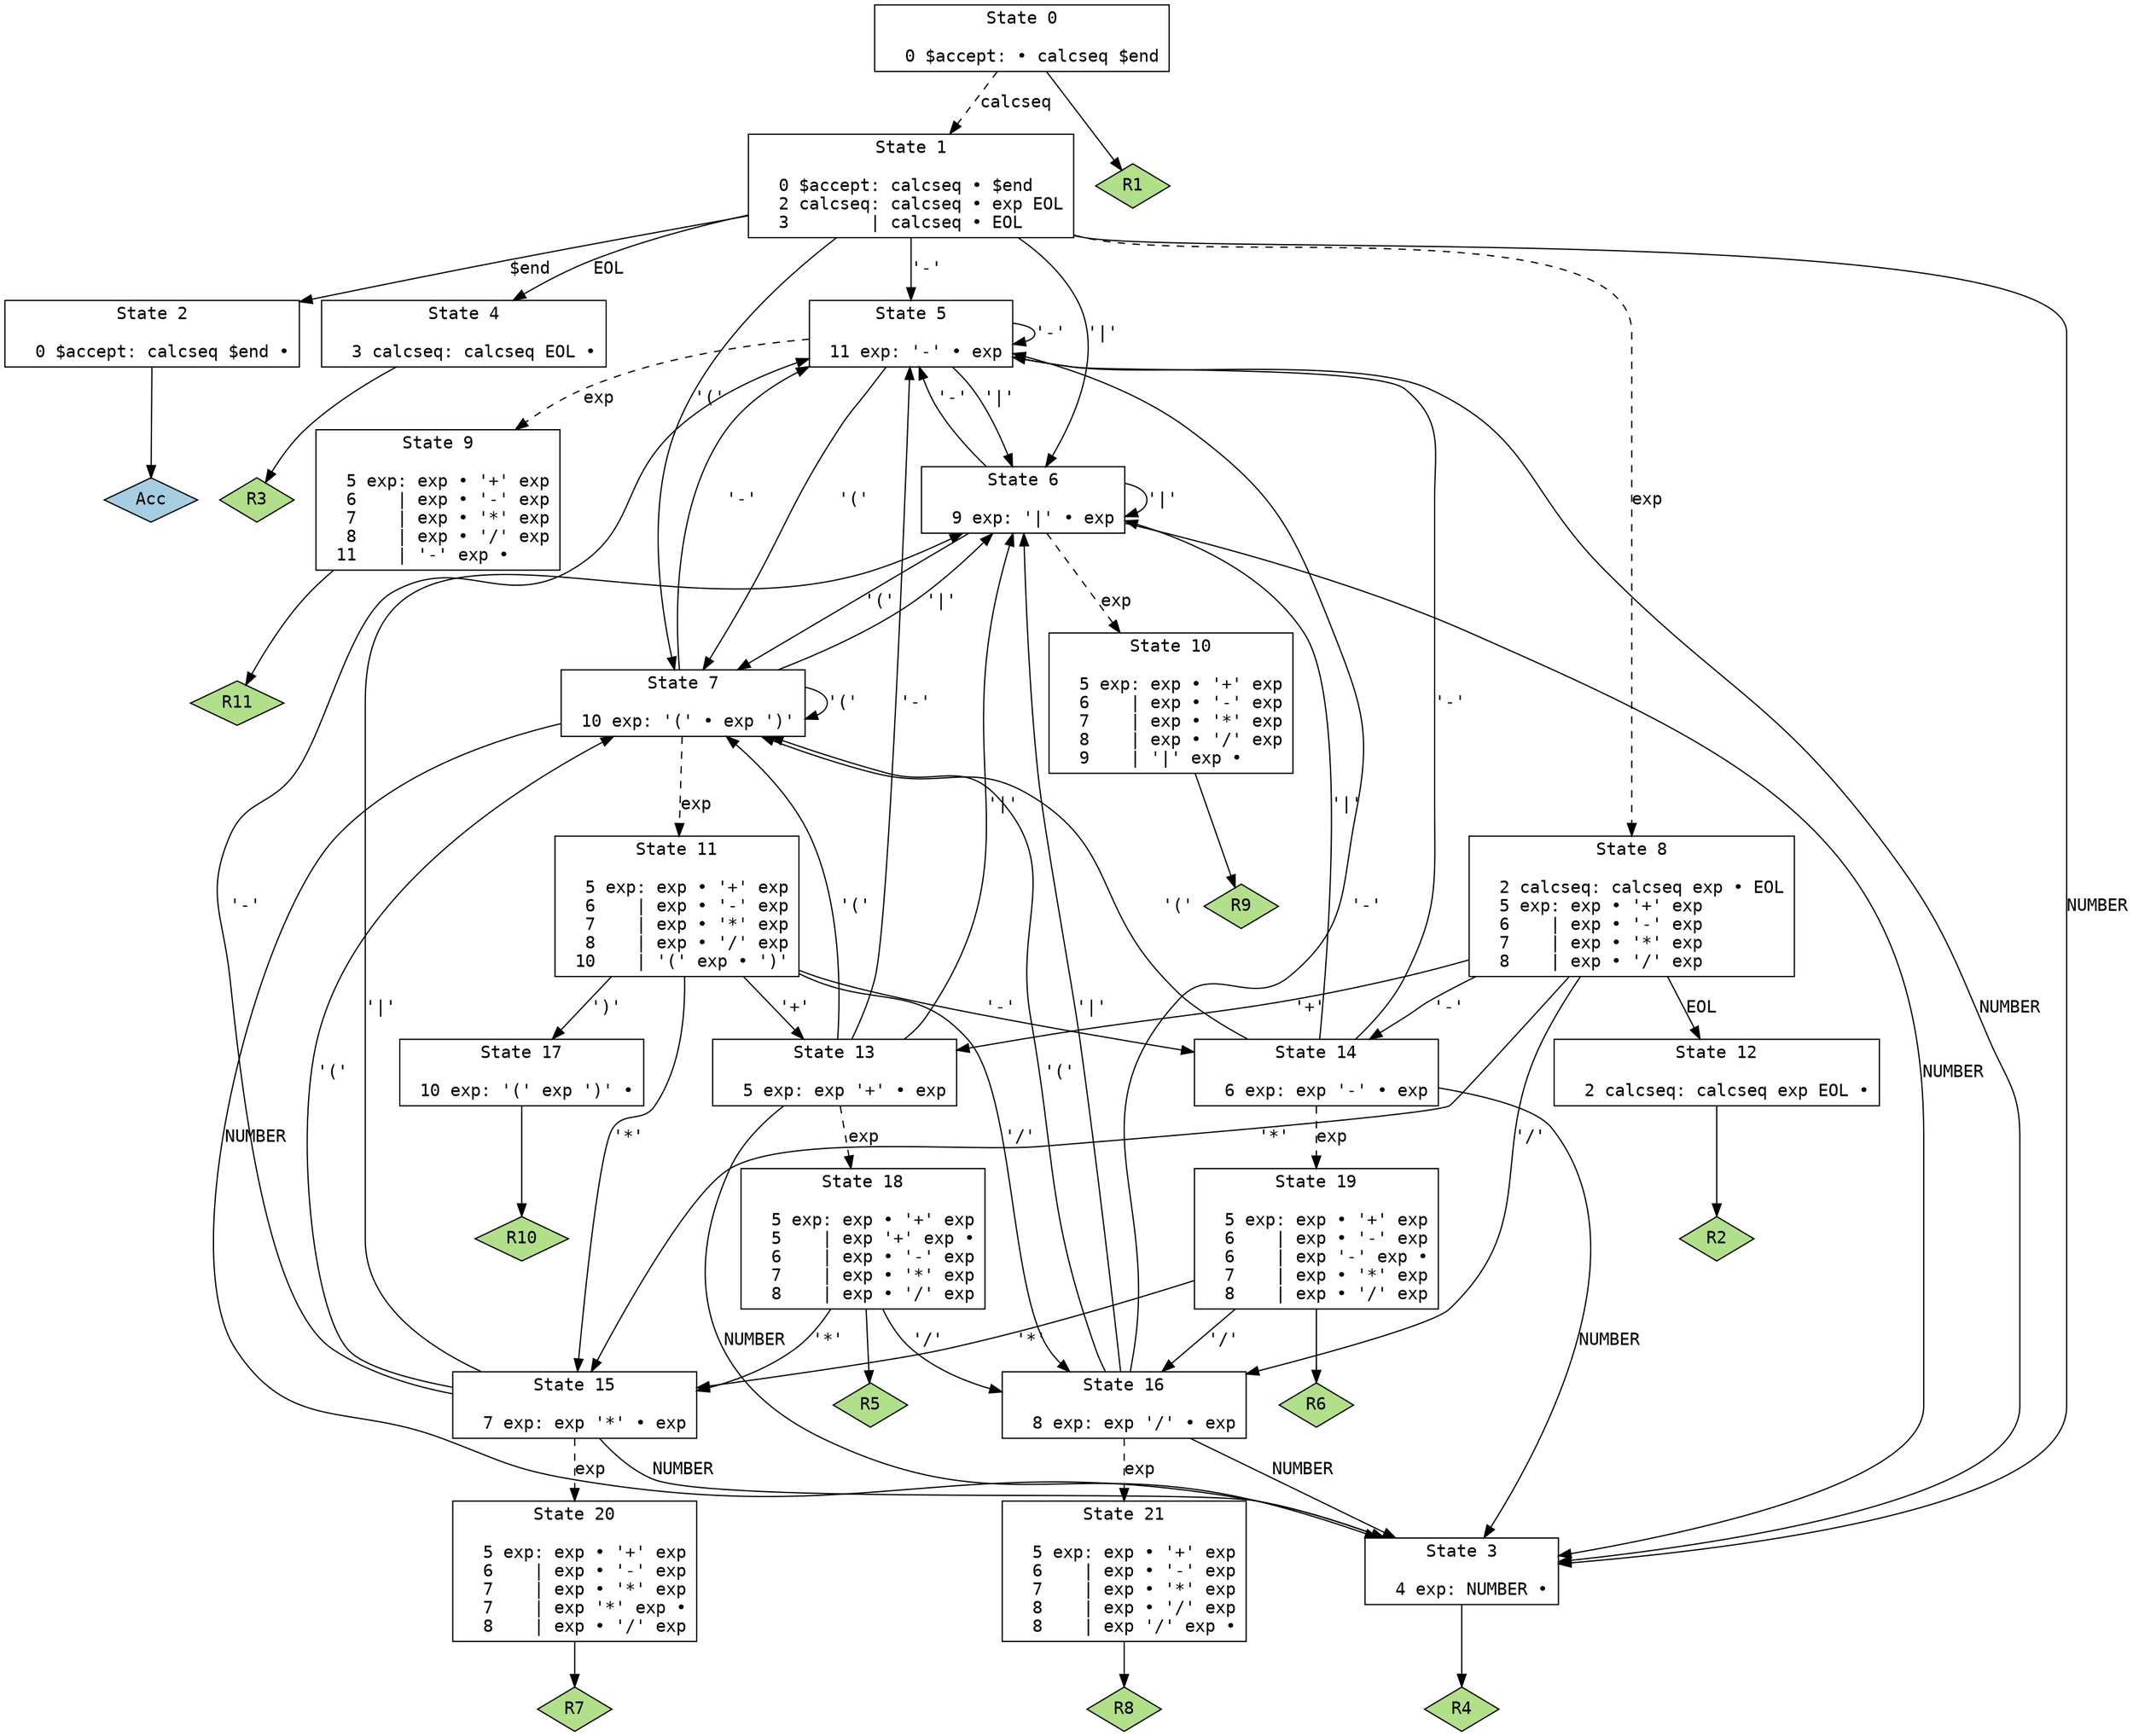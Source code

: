 // Generated by GNU Bison 3.7.3.
// Report bugs to <bug-bison@gnu.org>.
// Home page: <https://www.gnu.org/software/bison/>.

digraph "tesina.y"
{
  node [fontname = courier, shape = box, colorscheme = paired6]
  edge [fontname = courier]

  0 [label="State 0\n\l  0 $accept: • calcseq $end\l"]
  0 -> 1 [style=dashed label="calcseq"]
  0 -> "0R1" [style=solid]
 "0R1" [label="R1", fillcolor=3, shape=diamond, style=filled]
  1 [label="State 1\n\l  0 $accept: calcseq • $end\l  2 calcseq: calcseq • exp EOL\l  3        | calcseq • EOL\l"]
  1 -> 2 [style=solid label="$end"]
  1 -> 3 [style=solid label="NUMBER"]
  1 -> 4 [style=solid label="EOL"]
  1 -> 5 [style=solid label="'-'"]
  1 -> 6 [style=solid label="'|'"]
  1 -> 7 [style=solid label="'('"]
  1 -> 8 [style=dashed label="exp"]
  2 [label="State 2\n\l  0 $accept: calcseq $end •\l"]
  2 -> "2R0" [style=solid]
 "2R0" [label="Acc", fillcolor=1, shape=diamond, style=filled]
  3 [label="State 3\n\l  4 exp: NUMBER •\l"]
  3 -> "3R4" [style=solid]
 "3R4" [label="R4", fillcolor=3, shape=diamond, style=filled]
  4 [label="State 4\n\l  3 calcseq: calcseq EOL •\l"]
  4 -> "4R3" [style=solid]
 "4R3" [label="R3", fillcolor=3, shape=diamond, style=filled]
  5 [label="State 5\n\l 11 exp: '-' • exp\l"]
  5 -> 3 [style=solid label="NUMBER"]
  5 -> 5 [style=solid label="'-'"]
  5 -> 6 [style=solid label="'|'"]
  5 -> 7 [style=solid label="'('"]
  5 -> 9 [style=dashed label="exp"]
  6 [label="State 6\n\l  9 exp: '|' • exp\l"]
  6 -> 3 [style=solid label="NUMBER"]
  6 -> 5 [style=solid label="'-'"]
  6 -> 6 [style=solid label="'|'"]
  6 -> 7 [style=solid label="'('"]
  6 -> 10 [style=dashed label="exp"]
  7 [label="State 7\n\l 10 exp: '(' • exp ')'\l"]
  7 -> 3 [style=solid label="NUMBER"]
  7 -> 5 [style=solid label="'-'"]
  7 -> 6 [style=solid label="'|'"]
  7 -> 7 [style=solid label="'('"]
  7 -> 11 [style=dashed label="exp"]
  8 [label="State 8\n\l  2 calcseq: calcseq exp • EOL\l  5 exp: exp • '+' exp\l  6    | exp • '-' exp\l  7    | exp • '*' exp\l  8    | exp • '/' exp\l"]
  8 -> 12 [style=solid label="EOL"]
  8 -> 13 [style=solid label="'+'"]
  8 -> 14 [style=solid label="'-'"]
  8 -> 15 [style=solid label="'*'"]
  8 -> 16 [style=solid label="'/'"]
  9 [label="State 9\n\l  5 exp: exp • '+' exp\l  6    | exp • '-' exp\l  7    | exp • '*' exp\l  8    | exp • '/' exp\l 11    | '-' exp •\l"]
  9 -> "9R11" [style=solid]
 "9R11" [label="R11", fillcolor=3, shape=diamond, style=filled]
  10 [label="State 10\n\l  5 exp: exp • '+' exp\l  6    | exp • '-' exp\l  7    | exp • '*' exp\l  8    | exp • '/' exp\l  9    | '|' exp •\l"]
  10 -> "10R9" [style=solid]
 "10R9" [label="R9", fillcolor=3, shape=diamond, style=filled]
  11 [label="State 11\n\l  5 exp: exp • '+' exp\l  6    | exp • '-' exp\l  7    | exp • '*' exp\l  8    | exp • '/' exp\l 10    | '(' exp • ')'\l"]
  11 -> 13 [style=solid label="'+'"]
  11 -> 14 [style=solid label="'-'"]
  11 -> 15 [style=solid label="'*'"]
  11 -> 16 [style=solid label="'/'"]
  11 -> 17 [style=solid label="')'"]
  12 [label="State 12\n\l  2 calcseq: calcseq exp EOL •\l"]
  12 -> "12R2" [style=solid]
 "12R2" [label="R2", fillcolor=3, shape=diamond, style=filled]
  13 [label="State 13\n\l  5 exp: exp '+' • exp\l"]
  13 -> 3 [style=solid label="NUMBER"]
  13 -> 5 [style=solid label="'-'"]
  13 -> 6 [style=solid label="'|'"]
  13 -> 7 [style=solid label="'('"]
  13 -> 18 [style=dashed label="exp"]
  14 [label="State 14\n\l  6 exp: exp '-' • exp\l"]
  14 -> 3 [style=solid label="NUMBER"]
  14 -> 5 [style=solid label="'-'"]
  14 -> 6 [style=solid label="'|'"]
  14 -> 7 [style=solid label="'('"]
  14 -> 19 [style=dashed label="exp"]
  15 [label="State 15\n\l  7 exp: exp '*' • exp\l"]
  15 -> 3 [style=solid label="NUMBER"]
  15 -> 5 [style=solid label="'-'"]
  15 -> 6 [style=solid label="'|'"]
  15 -> 7 [style=solid label="'('"]
  15 -> 20 [style=dashed label="exp"]
  16 [label="State 16\n\l  8 exp: exp '/' • exp\l"]
  16 -> 3 [style=solid label="NUMBER"]
  16 -> 5 [style=solid label="'-'"]
  16 -> 6 [style=solid label="'|'"]
  16 -> 7 [style=solid label="'('"]
  16 -> 21 [style=dashed label="exp"]
  17 [label="State 17\n\l 10 exp: '(' exp ')' •\l"]
  17 -> "17R10" [style=solid]
 "17R10" [label="R10", fillcolor=3, shape=diamond, style=filled]
  18 [label="State 18\n\l  5 exp: exp • '+' exp\l  5    | exp '+' exp •\l  6    | exp • '-' exp\l  7    | exp • '*' exp\l  8    | exp • '/' exp\l"]
  18 -> 15 [style=solid label="'*'"]
  18 -> 16 [style=solid label="'/'"]
  18 -> "18R5" [style=solid]
 "18R5" [label="R5", fillcolor=3, shape=diamond, style=filled]
  19 [label="State 19\n\l  5 exp: exp • '+' exp\l  6    | exp • '-' exp\l  6    | exp '-' exp •\l  7    | exp • '*' exp\l  8    | exp • '/' exp\l"]
  19 -> 15 [style=solid label="'*'"]
  19 -> 16 [style=solid label="'/'"]
  19 -> "19R6" [style=solid]
 "19R6" [label="R6", fillcolor=3, shape=diamond, style=filled]
  20 [label="State 20\n\l  5 exp: exp • '+' exp\l  6    | exp • '-' exp\l  7    | exp • '*' exp\l  7    | exp '*' exp •\l  8    | exp • '/' exp\l"]
  20 -> "20R7" [style=solid]
 "20R7" [label="R7", fillcolor=3, shape=diamond, style=filled]
  21 [label="State 21\n\l  5 exp: exp • '+' exp\l  6    | exp • '-' exp\l  7    | exp • '*' exp\l  8    | exp • '/' exp\l  8    | exp '/' exp •\l"]
  21 -> "21R8" [style=solid]
 "21R8" [label="R8", fillcolor=3, shape=diamond, style=filled]
}

